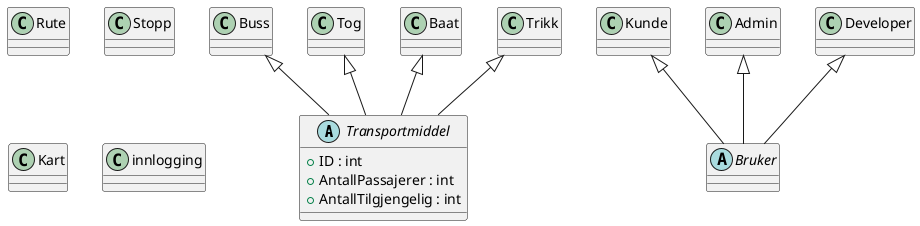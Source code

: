 @startuml
'https://plantuml.com/class-diagram

abstract class Transportmiddel {
    + ID : int
    + AntallPassajerer : int
    + AntallTilgjengelig : int
}

Buss <|-- Transportmiddel
Tog <|-- Transportmiddel
Baat <|-- Transportmiddel
Trikk <|-- Transportmiddel

class Buss {
}
class Tog {
}
class Baat {
}
class Trikk {
}

'--------------------------'
abstract class Bruker {
}

Kunde <|-- Bruker
Admin <|-- Bruker
Developer <|-- Bruker

class Kunde {
}
class Admin {
}
class Developer {
}

'--------------------------'

class Rute {
}
class Stopp {
}
class Kart {
}

'--------------------------'

class innlogging {
}

'Eksempler'
/'interface List
interface Collection

List <|-- AbstractList
Collection <|-- AbstractCollection

Collection <|- List
AbstractCollection <|- AbstractList
AbstractList <|-- ArrayList

class ArrayList {
Object[] elementData
size()
}

enum TimeUnit {
DAYS
HOURS
MINUTES
}'/

@enduml